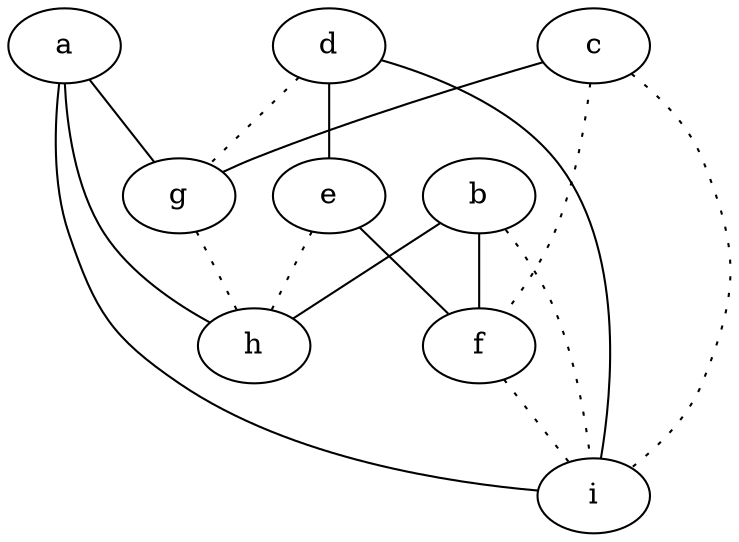 graph {
a -- g;
a -- h;
a -- i;
b -- f;
b -- h;
b -- i [style=dotted];
c -- f [style=dotted];
c -- g;
c -- i [style=dotted];
d -- e;
d -- g [style=dotted];
d -- i;
e -- f;
e -- h [style=dotted];
f -- i [style=dotted];
g -- h [style=dotted];
}
